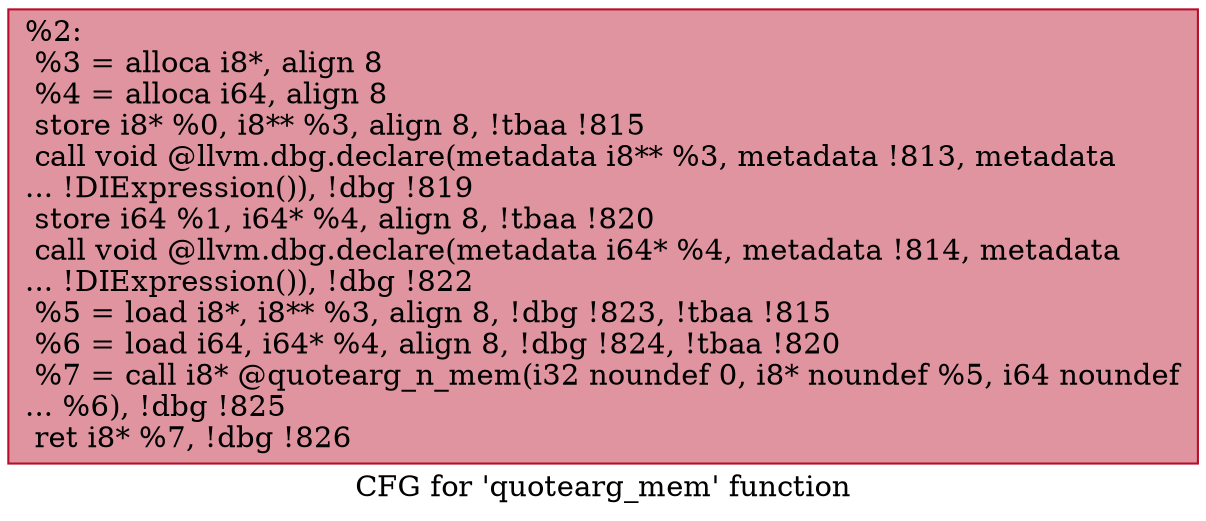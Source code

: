 digraph "CFG for 'quotearg_mem' function" {
	label="CFG for 'quotearg_mem' function";

	Node0x246bc00 [shape=record,color="#b70d28ff", style=filled, fillcolor="#b70d2870",label="{%2:\l  %3 = alloca i8*, align 8\l  %4 = alloca i64, align 8\l  store i8* %0, i8** %3, align 8, !tbaa !815\l  call void @llvm.dbg.declare(metadata i8** %3, metadata !813, metadata\l... !DIExpression()), !dbg !819\l  store i64 %1, i64* %4, align 8, !tbaa !820\l  call void @llvm.dbg.declare(metadata i64* %4, metadata !814, metadata\l... !DIExpression()), !dbg !822\l  %5 = load i8*, i8** %3, align 8, !dbg !823, !tbaa !815\l  %6 = load i64, i64* %4, align 8, !dbg !824, !tbaa !820\l  %7 = call i8* @quotearg_n_mem(i32 noundef 0, i8* noundef %5, i64 noundef\l... %6), !dbg !825\l  ret i8* %7, !dbg !826\l}"];
}
